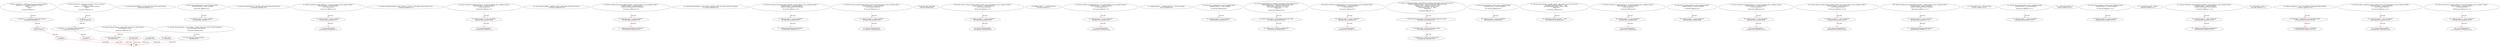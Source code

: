 digraph  {
13 [code="function sub(uint256 a, uint256 b) internal pure returns (uint256) {\n        require(b <= a, \"SafeMath: subtraction overflow\");\n        uint256 c = a - b;\n        return c;\n    }", label="2_ function sub(uint256 a, uint256 b) internal pure returns (uint256) {\n        require(b <= a, \"SafeMath: subtraction overflow\");\n        uint256 c = a - b;\n        return c;\n    }\n13-function_definition-3-7", method="sub(uint256 a,uint256 b)", type_label=function_definition];
30 [code="require(b <= a, \"SafeMath: subtraction overflow\");", label="3_ require(b <= a, \"SafeMath: subtraction overflow\");\n30-expression_statement-4-4", method="sub(uint256 a,uint256 b)", type_label=expression_statement];
40 [code="uint256 c = a - b;", label="4_ uint256 c = a - b;\n40-new_variable-5-5", method="sub(uint256 a,uint256 b)", type_label=new_variable];
48 [code="return c;", label="5_ return c;\n48-return-6-6", method="sub(uint256 a,uint256 b)", type_label=return];
50 [code="function add(uint256 a, uint256 b) internal pure returns (uint256) {\n        uint256 c = a + b;\n        require(c >= a, \"SafeMath: addition overflow\");\n        return c;\n    }", label="7_ function add(uint256 a, uint256 b) internal pure returns (uint256) {\n        uint256 c = a + b;\n        require(c >= a, \"SafeMath: addition overflow\");\n        return c;\n    }\n50-function_definition-8-12", method="add(uint256 a,uint256 b)", type_label=function_definition];
67 [code="uint256 c = a + b;", label="8_ uint256 c = a + b;\n67-new_variable-9-9", method="add(uint256 a,uint256 b)", type_label=new_variable];
75 [code="require(c >= a, \"SafeMath: addition overflow\");", label="9_ require(c >= a, \"SafeMath: addition overflow\");\n75-expression_statement-10-10", method="add(uint256 a,uint256 b)", type_label=expression_statement];
85 [code="return c;", label="10_ return c;\n85-return-11-11", method="add(uint256 a,uint256 b)", type_label=return];
90 [code="function balanceOf(address _owner) public view returns (uint256 value);", label="14_ function balanceOf(address _owner) public view returns (uint256 value);\n90-function_definition-15-15", method="balanceOf(address _owner)", type_label=function_definition];
103 [code="function bug_txorigin4(address owner_txorigin4) public{\n        require(tx.origin == owner_txorigin4);\n    }", label="15_ function bug_txorigin4(address owner_txorigin4) public{\n        require(tx.origin == owner_txorigin4);\n    }\n103-function_definition-16-18", method="bug_txorigin4(address owner_txorigin4)", type_label=function_definition];
111 [code="require(tx.origin == owner_txorigin4);", label="16_ require(tx.origin == owner_txorigin4);\n111-expression_statement-17-17", method="bug_txorigin4(address owner_txorigin4)", type_label=expression_statement];
120 [code="function transfer(address _to, uint256 _value) public returns (bool success);", label="18_ function transfer(address _to, uint256 _value) public returns (bool success);\n120-function_definition-19-19", method="transfer(address _to,uint256 _value)", type_label=function_definition];
136 [code="function transferTo_txorigin7(address to, uint amount,address owner_txorigin7) public {\n  require(tx.origin == owner_txorigin7);\n  to.call.value(amount);\n}", label="19_ function transferTo_txorigin7(address to, uint amount,address owner_txorigin7) public {\n  require(tx.origin == owner_txorigin7);\n  to.call.value(amount);\n}\n136-function_definition-20-23", method="transferTo_txorigin7(address to,uint amount,address owner_txorigin7)", type_label=function_definition];
152 [code="require(tx.origin == owner_txorigin7);", label="20_ require(tx.origin == owner_txorigin7);\n152-expression_statement-21-21", method="transferTo_txorigin7(address to,uint amount,address owner_txorigin7)", type_label=expression_statement];
161 [code="to.call.value(amount);", label="21_ to.call.value(amount);\n161-expression_statement-22-22", method="transferTo_txorigin7(address to,uint amount,address owner_txorigin7)", type_label=expression_statement];
170 [code="function transferFrom(address _from, address _to, uint256 _value) public returns (bool success);", label="23_ function transferFrom(address _from, address _to, uint256 _value) public returns (bool success);\n170-function_definition-24-24", method="transferFrom(address _from,address _to,uint256 _value)", type_label=function_definition];
190 [code="function transferTo_txorigin23(address to, uint amount,address owner_txorigin23) public {\n  require(tx.origin == owner_txorigin23);\n  to.call.value(amount);\n}", label="24_ function transferTo_txorigin23(address to, uint amount,address owner_txorigin23) public {\n  require(tx.origin == owner_txorigin23);\n  to.call.value(amount);\n}\n190-function_definition-25-28", method="transferTo_txorigin23(address to,uint amount,address owner_txorigin23)", type_label=function_definition];
206 [code="require(tx.origin == owner_txorigin23);", label="25_ require(tx.origin == owner_txorigin23);\n206-expression_statement-26-26", method="transferTo_txorigin23(address to,uint amount,address owner_txorigin23)", type_label=expression_statement];
215 [code="to.call.value(amount);", label="26_ to.call.value(amount);\n215-expression_statement-27-27", method="transferTo_txorigin23(address to,uint amount,address owner_txorigin23)", type_label=expression_statement];
224 [code="function approve(address _spender, uint256 _value) public returns (bool success);", label="28_ function approve(address _spender, uint256 _value) public returns (bool success);\n224-function_definition-29-29", method="approve(address _spender,uint256 _value)", type_label=function_definition];
240 [code="function withdrawAll_txorigin14(address payable _recipient,address owner_txorigin14) public {\n        require(tx.origin == owner_txorigin14);\n        _recipient.transfer(address(this).balance);\n    }", label="29_ function withdrawAll_txorigin14(address payable _recipient,address owner_txorigin14) public {\n        require(tx.origin == owner_txorigin14);\n        _recipient.transfer(address(this).balance);\n    }\n240-function_definition-30-33", method="withdrawAll_txorigin14(address payable _recipient,address owner_txorigin14)", type_label=function_definition];
252 [code="require(tx.origin == owner_txorigin14);", label="30_ require(tx.origin == owner_txorigin14);\n252-expression_statement-31-31", method="withdrawAll_txorigin14(address payable _recipient,address owner_txorigin14)", type_label=expression_statement];
261 [code="_recipient.transfer(address(this).balance);", label="31_ _recipient.transfer(address(this).balance);\n261-expression_statement-32-32", method="withdrawAll_txorigin14(address payable _recipient,address owner_txorigin14)", type_label=expression_statement];
272 [code="function allowance(address _owner, address _spender) public view returns (uint256 remaining);", label="33_ function allowance(address _owner, address _spender) public view returns (uint256 remaining);\n272-function_definition-34-34", method="allowance(address _owner,address _spender)", type_label=function_definition];
289 [code="function withdrawAll_txorigin30(address payable _recipient,address owner_txorigin30) public {\n        require(tx.origin == owner_txorigin30);\n        _recipient.transfer(address(this).balance);\n    }", label="34_ function withdrawAll_txorigin30(address payable _recipient,address owner_txorigin30) public {\n        require(tx.origin == owner_txorigin30);\n        _recipient.transfer(address(this).balance);\n    }\n289-function_definition-35-38", method="withdrawAll_txorigin30(address payable _recipient,address owner_txorigin30)", type_label=function_definition];
301 [code="require(tx.origin == owner_txorigin30);", label="35_ require(tx.origin == owner_txorigin30);\n301-expression_statement-36-36", method="withdrawAll_txorigin30(address payable _recipient,address owner_txorigin30)", type_label=expression_statement];
310 [code="_recipient.transfer(address(this).balance);", label="36_ _recipient.transfer(address(this).balance);\n310-expression_statement-37-37", method="withdrawAll_txorigin30(address payable _recipient,address owner_txorigin30)", type_label=expression_statement];
332 [code="function sendto_txorigin9(address payable receiver, uint amount,address owner_txorigin9) public {\n	require (tx.origin == owner_txorigin9);\n	receiver.transfer(amount);\n}", label="41_ function sendto_txorigin9(address payable receiver, uint amount,address owner_txorigin9) public {\n	require (tx.origin == owner_txorigin9);\n	receiver.transfer(amount);\n}\n332-function_definition-42-45", method="sendto_txorigin9(address payable receiver,uint amount,address owner_txorigin9)", type_label=function_definition];
348 [code="require (tx.origin == owner_txorigin9);", label="42_ require (tx.origin == owner_txorigin9);\n348-expression_statement-43-43", method="sendto_txorigin9(address payable receiver,uint amount,address owner_txorigin9)", type_label=expression_statement];
357 [code="receiver.transfer(amount);", label="43_ receiver.transfer(amount);\n357-expression_statement-44-44", method="sendto_txorigin9(address payable receiver,uint amount,address owner_txorigin9)", type_label=expression_statement];
364 [code="uint256 public totalSupply;", label="45_ uint256 public totalSupply;\n364-new_variable-46-46", method="", type_label=new_variable];
369 [code="function sendto_txorigin25(address payable receiver, uint amount,address owner_txorigin25) public {\n	require (tx.origin == owner_txorigin25);\n	receiver.transfer(amount);\n}", label="46_ function sendto_txorigin25(address payable receiver, uint amount,address owner_txorigin25) public {\n	require (tx.origin == owner_txorigin25);\n	receiver.transfer(amount);\n}\n369-function_definition-47-50", method="sendto_txorigin25(address payable receiver,uint amount,address owner_txorigin25)", type_label=function_definition];
385 [code="require (tx.origin == owner_txorigin25);", label="47_ require (tx.origin == owner_txorigin25);\n385-expression_statement-48-48", method="sendto_txorigin25(address payable receiver,uint amount,address owner_txorigin25)", type_label=expression_statement];
394 [code="receiver.transfer(amount);", label="48_ receiver.transfer(amount);\n394-expression_statement-49-49", method="sendto_txorigin25(address payable receiver,uint amount,address owner_txorigin25)", type_label=expression_statement];
401 [code="mapping (address => uint256) balances;", label="50_ mapping (address => uint256) balances;\n401-new_variable-51-51", method="", type_label=new_variable];
407 [code="function transferTo_txorigin19(address to, uint amount,address owner_txorigin19) public {\n  require(tx.origin == owner_txorigin19);\n  to.call.value(amount);\n}", label="51_ function transferTo_txorigin19(address to, uint amount,address owner_txorigin19) public {\n  require(tx.origin == owner_txorigin19);\n  to.call.value(amount);\n}\n407-function_definition-52-55", method="transferTo_txorigin19(address to,uint amount,address owner_txorigin19)", type_label=function_definition];
423 [code="require(tx.origin == owner_txorigin19);", label="52_ require(tx.origin == owner_txorigin19);\n423-expression_statement-53-53", method="transferTo_txorigin19(address to,uint amount,address owner_txorigin19)", type_label=expression_statement];
432 [code="to.call.value(amount);", label="53_ to.call.value(amount);\n432-expression_statement-54-54", method="transferTo_txorigin19(address to,uint amount,address owner_txorigin19)", type_label=expression_statement];
441 [code="mapping (address => mapping (address => uint256)) allowed;", label="55_ mapping (address => mapping (address => uint256)) allowed;\n441-new_variable-56-56", method="", type_label=new_variable];
449 [code="function balanceOf(address _owner) public view returns (uint256 value) {\n        return balances[_owner];\n    }", label="56_ function balanceOf(address _owner) public view returns (uint256 value) {\n        return balances[_owner];\n    }\n449-function_definition-57-59", method="balanceOf(address _owner)", type_label=function_definition];
463 [code="return balances[_owner];", label="57_ return balances[_owner];\n463-return-58-58", method="balanceOf(address _owner)", type_label=return];
467 [code="function bug_txorigin8(address owner_txorigin8) public{\n        require(tx.origin == owner_txorigin8);\n    }", label="59_ function bug_txorigin8(address owner_txorigin8) public{\n        require(tx.origin == owner_txorigin8);\n    }\n467-function_definition-60-62", method="bug_txorigin8(address owner_txorigin8)", type_label=function_definition];
475 [code="require(tx.origin == owner_txorigin8);", label="60_ require(tx.origin == owner_txorigin8);\n475-expression_statement-61-61", method="bug_txorigin8(address owner_txorigin8)", type_label=expression_statement];
484 [code="function transfer(address _to, uint256 _value) public returns (bool success) {\n        balances[msg.sender] = balances[msg.sender].sub(_value);\n        balances[_to] = balances[_to].add(_value);\n        emit Transfer(msg.sender, _to, _value);\n        return true;\n    }", label="62_ function transfer(address _to, uint256 _value) public returns (bool success) {\n        balances[msg.sender] = balances[msg.sender].sub(_value);\n        balances[_to] = balances[_to].add(_value);\n        emit Transfer(msg.sender, _to, _value);\n        return true;\n    }\n484-function_definition-63-68", method="transfer(address _to,uint256 _value)", type_label=function_definition];
501 [code="balances[msg.sender] = balances[msg.sender].sub(_value);", label="63_ balances[msg.sender] = balances[msg.sender].sub(_value);\n501-expression_statement-64-64", method="transfer(address _to,uint256 _value)", type_label=expression_statement];
518 [code="balances[_to] = balances[_to].add(_value);", label="64_ balances[_to] = balances[_to].add(_value);\n518-expression_statement-65-65", method="transfer(address _to,uint256 _value)", type_label=expression_statement];
541 [code="return true;", label="66_ return true;\n541-return-67-67", method="transfer(address _to,uint256 _value)", type_label=return];
544 [code="function transferTo_txorigin39(address to, uint amount,address owner_txorigin39) public {\n  require(tx.origin == owner_txorigin39);\n  to.call.value(amount);\n}", label="68_ function transferTo_txorigin39(address to, uint amount,address owner_txorigin39) public {\n  require(tx.origin == owner_txorigin39);\n  to.call.value(amount);\n}\n544-function_definition-69-72", method="transferTo_txorigin39(address to,uint amount,address owner_txorigin39)", type_label=function_definition];
560 [code="require(tx.origin == owner_txorigin39);", label="69_ require(tx.origin == owner_txorigin39);\n560-expression_statement-70-70", method="transferTo_txorigin39(address to,uint amount,address owner_txorigin39)", type_label=expression_statement];
569 [code="to.call.value(amount);", label="70_ to.call.value(amount);\n569-expression_statement-71-71", method="transferTo_txorigin39(address to,uint amount,address owner_txorigin39)", type_label=expression_statement];
578 [code="function transferFrom(address _from, address _to, uint256 _value) public returns (bool success) {\n        allowed[_from][msg.sender] = allowed[_from][msg.sender].sub(_value);\n        balances[_from] = balances[_from].sub(_value);\n        balances[_to] = balances[_to].add(_value);\n        emit Transfer(_from, _to, _value);\n        return true;\n    }", label="72_ function transferFrom(address _from, address _to, uint256 _value) public returns (bool success) {\n        allowed[_from][msg.sender] = allowed[_from][msg.sender].sub(_value);\n        balances[_from] = balances[_from].sub(_value);\n        balances[_to] = balances[_to].add(_value);\n        emit Transfer(_from, _to, _value);\n        return true;\n    }\n578-function_definition-73-79", method="transferFrom(address _from,address _to,uint256 _value)", type_label=function_definition];
599 [code="allowed[_from][msg.sender] = allowed[_from][msg.sender].sub(_value);", label="73_ allowed[_from][msg.sender] = allowed[_from][msg.sender].sub(_value);\n599-expression_statement-74-74", method="transferFrom(address _from,address _to,uint256 _value)", type_label=expression_statement];
620 [code="balances[_from] = balances[_from].sub(_value);", label="74_ balances[_from] = balances[_from].sub(_value);\n620-expression_statement-75-75", method="transferFrom(address _from,address _to,uint256 _value)", type_label=expression_statement];
633 [code="balances[_to] = balances[_to].add(_value);", label="75_ balances[_to] = balances[_to].add(_value);\n633-expression_statement-76-76", method="transferFrom(address _from,address _to,uint256 _value)", type_label=expression_statement];
654 [code="return true;", label="77_ return true;\n654-return-78-78", method="transferFrom(address _from,address _to,uint256 _value)", type_label=return];
657 [code="function bug_txorigin36(  address owner_txorigin36) public{\n        require(tx.origin == owner_txorigin36);\n    }", label="79_ function bug_txorigin36(  address owner_txorigin36) public{\n        require(tx.origin == owner_txorigin36);\n    }\n657-function_definition-80-82", method="bug_txorigin36(address owner_txorigin36)", type_label=function_definition];
665 [code="require(tx.origin == owner_txorigin36);", label="80_ require(tx.origin == owner_txorigin36);\n665-expression_statement-81-81", method="bug_txorigin36(address owner_txorigin36)", type_label=expression_statement];
674 [code="function approve(address _spender, uint256 _value) public returns (bool success) {\n        allowed[msg.sender][_spender] = _value;\n        emit Approval(msg.sender, _spender, _value);\n        return true;\n    }", label="82_ function approve(address _spender, uint256 _value) public returns (bool success) {\n        allowed[msg.sender][_spender] = _value;\n        emit Approval(msg.sender, _spender, _value);\n        return true;\n    }\n674-function_definition-83-87", method="approve(address _spender,uint256 _value)", type_label=function_definition];
691 [code="allowed[msg.sender][_spender] = _value;", label="83_ allowed[msg.sender][_spender] = _value;\n691-expression_statement-84-84", method="approve(address _spender,uint256 _value)", type_label=expression_statement];
711 [code="return true;", label="85_ return true;\n711-return-86-86", method="approve(address _spender,uint256 _value)", type_label=return];
714 [code="function transferTo_txorigin35(address to, uint amount,address owner_txorigin35) public {\n  require(tx.origin == owner_txorigin35);\n  to.call.value(amount);\n}", label="87_ function transferTo_txorigin35(address to, uint amount,address owner_txorigin35) public {\n  require(tx.origin == owner_txorigin35);\n  to.call.value(amount);\n}\n714-function_definition-88-91", method="transferTo_txorigin35(address to,uint amount,address owner_txorigin35)", type_label=function_definition];
730 [code="require(tx.origin == owner_txorigin35);", label="88_ require(tx.origin == owner_txorigin35);\n730-expression_statement-89-89", method="transferTo_txorigin35(address to,uint amount,address owner_txorigin35)", type_label=expression_statement];
739 [code="to.call.value(amount);", label="89_ to.call.value(amount);\n739-expression_statement-90-90", method="transferTo_txorigin35(address to,uint amount,address owner_txorigin35)", type_label=expression_statement];
748 [code="function allowance(address _owner, address _spender) public view returns (uint256 remaining) {\n        return allowed[_owner][_spender];\n    }", label="91_ function allowance(address _owner, address _spender) public view returns (uint256 remaining) {\n        return allowed[_owner][_spender];\n    }\n748-function_definition-92-94", method="allowance(address _owner,address _spender)", type_label=function_definition];
766 [code="return allowed[_owner][_spender];", label="92_ return allowed[_owner][_spender];\n766-return-93-93", method="allowance(address _owner,address _spender)", type_label=return];
772 [code="function bug_txorigin40(address owner_txorigin40) public{\n        require(tx.origin == owner_txorigin40);\n    }", label="94_ function bug_txorigin40(address owner_txorigin40) public{\n        require(tx.origin == owner_txorigin40);\n    }\n772-function_definition-95-97", method="bug_txorigin40(address owner_txorigin40)", type_label=function_definition];
780 [code="require(tx.origin == owner_txorigin40);", label="95_ require(tx.origin == owner_txorigin40);\n780-expression_statement-96-96", method="bug_txorigin40(address owner_txorigin40)", type_label=expression_statement];
789 [code="function transferTo_txorigin31(address to, uint amount,address owner_txorigin31) public {\n  require(tx.origin == owner_txorigin31);\n  to.call.value(amount);\n}", label="97_ function transferTo_txorigin31(address to, uint amount,address owner_txorigin31) public {\n  require(tx.origin == owner_txorigin31);\n  to.call.value(amount);\n}\n789-function_definition-98-101", method="transferTo_txorigin31(address to,uint amount,address owner_txorigin31)", type_label=function_definition];
805 [code="require(tx.origin == owner_txorigin31);", label="98_ require(tx.origin == owner_txorigin31);\n805-expression_statement-99-99", method="transferTo_txorigin31(address to,uint amount,address owner_txorigin31)", type_label=expression_statement];
814 [code="to.call.value(amount);", label="99_ to.call.value(amount);\n814-expression_statement-100-100", method="transferTo_txorigin31(address to,uint amount,address owner_txorigin31)", type_label=expression_statement];
837 [code="function sendto_txorigin13(address payable receiver, uint amount,address owner_txorigin13) public {\n	require (tx.origin == owner_txorigin13);\n	receiver.transfer(amount);\n}", label="102_ function sendto_txorigin13(address payable receiver, uint amount,address owner_txorigin13) public {\n	require (tx.origin == owner_txorigin13);\n	receiver.transfer(amount);\n}\n837-function_definition-103-106", method="sendto_txorigin13(address payable receiver,uint amount,address owner_txorigin13)", type_label=function_definition];
853 [code="require (tx.origin == owner_txorigin13);", label="103_ require (tx.origin == owner_txorigin13);\n853-expression_statement-104-104", method="sendto_txorigin13(address payable receiver,uint amount,address owner_txorigin13)", type_label=expression_statement];
862 [code="receiver.transfer(amount);", label="104_ receiver.transfer(amount);\n862-expression_statement-105-105", method="sendto_txorigin13(address payable receiver,uint amount,address owner_txorigin13)", type_label=expression_statement];
889 [code="function withdrawAll_txorigin26(address payable _recipient,address owner_txorigin26) public {\n        require(tx.origin == owner_txorigin26);\n        _recipient.transfer(address(this).balance);\n    }", label="109_ function withdrawAll_txorigin26(address payable _recipient,address owner_txorigin26) public {\n        require(tx.origin == owner_txorigin26);\n        _recipient.transfer(address(this).balance);\n    }\n889-function_definition-110-113", method="withdrawAll_txorigin26(address payable _recipient,address owner_txorigin26)", type_label=function_definition];
901 [code="require(tx.origin == owner_txorigin26);", label="110_ require(tx.origin == owner_txorigin26);\n901-expression_statement-111-111", method="withdrawAll_txorigin26(address payable _recipient,address owner_txorigin26)", type_label=expression_statement];
910 [code="_recipient.transfer(address(this).balance);", label="111_ _recipient.transfer(address(this).balance);\n910-expression_statement-112-112", method="withdrawAll_txorigin26(address payable _recipient,address owner_txorigin26)", type_label=expression_statement];
921 [code="string public name = 'Electronic Gram';", label="113_ string public name = 'Electronic Gram';\n921-new_variable-114-114", method="", type_label=new_variable];
928 [code="function bug_txorigin20(address owner_txorigin20) public{\n        require(tx.origin == owner_txorigin20);\n    }", label="114_ function bug_txorigin20(address owner_txorigin20) public{\n        require(tx.origin == owner_txorigin20);\n    }\n928-function_definition-115-117", method="bug_txorigin20(address owner_txorigin20)", type_label=function_definition];
936 [code="require(tx.origin == owner_txorigin20);", label="115_ require(tx.origin == owner_txorigin20);\n936-expression_statement-116-116", method="bug_txorigin20(address owner_txorigin20)", type_label=expression_statement];
945 [code="uint8 public decimals = 3;", label="117_ uint8 public decimals = 3;\n945-new_variable-118-118", method="", type_label=new_variable];
951 [code="function bug_txorigin32(  address owner_txorigin32) public{\n        require(tx.origin == owner_txorigin32);\n    }", label="118_ function bug_txorigin32(  address owner_txorigin32) public{\n        require(tx.origin == owner_txorigin32);\n    }\n951-function_definition-119-121", method="bug_txorigin32(address owner_txorigin32)", type_label=function_definition];
959 [code="require(tx.origin == owner_txorigin32);", label="119_ require(tx.origin == owner_txorigin32);\n959-expression_statement-120-120", method="bug_txorigin32(address owner_txorigin32)", type_label=expression_statement];
968 [code="string public symbol = 'eGram';", label="121_ string public symbol = 'eGram';\n968-new_variable-122-122", method="", type_label=new_variable];
975 [code="function withdrawAll_txorigin38(address payable _recipient,address owner_txorigin38) public {\n        require(tx.origin == owner_txorigin38);\n        _recipient.transfer(address(this).balance);\n    }", label="122_ function withdrawAll_txorigin38(address payable _recipient,address owner_txorigin38) public {\n        require(tx.origin == owner_txorigin38);\n        _recipient.transfer(address(this).balance);\n    }\n975-function_definition-123-126", method="withdrawAll_txorigin38(address payable _recipient,address owner_txorigin38)", type_label=function_definition];
987 [code="require(tx.origin == owner_txorigin38);", label="123_ require(tx.origin == owner_txorigin38);\n987-expression_statement-124-124", method="withdrawAll_txorigin38(address payable _recipient,address owner_txorigin38)", type_label=expression_statement];
996 [code="_recipient.transfer(address(this).balance);", label="124_ _recipient.transfer(address(this).balance);\n996-expression_statement-125-125", method="withdrawAll_txorigin38(address payable _recipient,address owner_txorigin38)", type_label=expression_statement];
1007 [code="string public version = '2';", label="126_ string public version = '2';\n1007-new_variable-127-127", method="", type_label=new_variable];
1016 [code="address initialOwner = 0xac775cD446889ac167da466692449ece5439fc12;", label="128_ address initialOwner = 0xac775cD446889ac167da466692449ece5439fc12;\n1016-new_variable-129-129", method="", type_label=new_variable];
1022 [code="totalSupply = 180000000 * (10**uint256(decimals));", label="129_ totalSupply = 180000000 * (10**uint256(decimals));\n1022-expression_statement-130-130", method="", type_label=expression_statement];
1033 [code="balances[initialOwner] = totalSupply;", label="130_ balances[initialOwner] = totalSupply;\n1033-expression_statement-131-131", method="", type_label=expression_statement];
1051 [code="function sendto_txorigin33(address payable receiver, uint amount,address owner_txorigin33) public {\n	require (tx.origin == owner_txorigin33);\n	receiver.transfer(amount);\n}", label="133_ function sendto_txorigin33(address payable receiver, uint amount,address owner_txorigin33) public {\n	require (tx.origin == owner_txorigin33);\n	receiver.transfer(amount);\n}\n1051-function_definition-134-137", method="sendto_txorigin33(address payable receiver,uint amount,address owner_txorigin33)", type_label=function_definition];
1067 [code="require (tx.origin == owner_txorigin33);", label="134_ require (tx.origin == owner_txorigin33);\n1067-expression_statement-135-135", method="sendto_txorigin33(address payable receiver,uint amount,address owner_txorigin33)", type_label=expression_statement];
1076 [code="receiver.transfer(amount);", label="135_ receiver.transfer(amount);\n1076-expression_statement-136-136", method="sendto_txorigin33(address payable receiver,uint amount,address owner_txorigin33)", type_label=expression_statement];
1088 [code="function transferTo_txorigin27(address to, uint amount,address owner_txorigin27) public {\n  require(tx.origin == owner_txorigin27);\n  to.call.value(amount);\n}", label="140_ function transferTo_txorigin27(address to, uint amount,address owner_txorigin27) public {\n  require(tx.origin == owner_txorigin27);\n  to.call.value(amount);\n}\n1088-function_definition-141-144", method="transferTo_txorigin27(address to,uint amount,address owner_txorigin27)", type_label=function_definition];
1104 [code="require(tx.origin == owner_txorigin27);", label="141_ require(tx.origin == owner_txorigin27);\n1104-expression_statement-142-142", method="transferTo_txorigin27(address to,uint amount,address owner_txorigin27)", type_label=expression_statement];
1113 [code="to.call.value(amount);", label="142_ to.call.value(amount);\n1113-expression_statement-143-143", method="transferTo_txorigin27(address to,uint amount,address owner_txorigin27)", type_label=expression_statement];
2;
13 -> 30  [color=red, controlflow_type=next_line, edge_type=CFG_edge, key=0, label=next_line];
30 -> 40  [color=red, controlflow_type=next_line, edge_type=CFG_edge, key=0, label=next_line];
40 -> 48  [color=red, controlflow_type=next_line, edge_type=CFG_edge, key=0, label=next_line];
48 -> 2  [color=red, controlflow_type=return_exit, edge_type=CFG_edge, key=0, label=return_exit];
50 -> 67  [color=red, controlflow_type=next_line, edge_type=CFG_edge, key=0, label=next_line];
67 -> 75  [color=red, controlflow_type=next_line, edge_type=CFG_edge, key=0, label=next_line];
75 -> 85  [color=red, controlflow_type=next_line, edge_type=CFG_edge, key=0, label=next_line];
85 -> 2  [color=red, controlflow_type=return_exit, edge_type=CFG_edge, key=0, label=return_exit];
103 -> 111  [color=red, controlflow_type=next_line, edge_type=CFG_edge, key=0, label=next_line];
136 -> 152  [color=red, controlflow_type=next_line, edge_type=CFG_edge, key=0, label=next_line];
152 -> 161  [color=red, controlflow_type=next_line, edge_type=CFG_edge, key=0, label=next_line];
190 -> 206  [color=red, controlflow_type=next_line, edge_type=CFG_edge, key=0, label=next_line];
206 -> 215  [color=red, controlflow_type=next_line, edge_type=CFG_edge, key=0, label=next_line];
240 -> 252  [color=red, controlflow_type=next_line, edge_type=CFG_edge, key=0, label=next_line];
252 -> 261  [color=red, controlflow_type=next_line, edge_type=CFG_edge, key=0, label=next_line];
289 -> 301  [color=red, controlflow_type=next_line, edge_type=CFG_edge, key=0, label=next_line];
301 -> 310  [color=red, controlflow_type=next_line, edge_type=CFG_edge, key=0, label=next_line];
332 -> 348  [color=red, controlflow_type=next_line, edge_type=CFG_edge, key=0, label=next_line];
348 -> 357  [color=red, controlflow_type=next_line, edge_type=CFG_edge, key=0, label=next_line];
369 -> 385  [color=red, controlflow_type=next_line, edge_type=CFG_edge, key=0, label=next_line];
385 -> 394  [color=red, controlflow_type=next_line, edge_type=CFG_edge, key=0, label=next_line];
407 -> 423  [color=red, controlflow_type=next_line, edge_type=CFG_edge, key=0, label=next_line];
423 -> 432  [color=red, controlflow_type=next_line, edge_type=CFG_edge, key=0, label=next_line];
449 -> 463  [color=red, controlflow_type=next_line, edge_type=CFG_edge, key=0, label=next_line];
463 -> 2  [color=red, controlflow_type=return_exit, edge_type=CFG_edge, key=0, label=return_exit];
467 -> 475  [color=red, controlflow_type=next_line, edge_type=CFG_edge, key=0, label=next_line];
484 -> 501  [color=red, controlflow_type=next_line, edge_type=CFG_edge, key=0, label=next_line];
501 -> 518  [color=red, controlflow_type=next_line, edge_type=CFG_edge, key=0, label=next_line];
541 -> 2  [color=red, controlflow_type=return_exit, edge_type=CFG_edge, key=0, label=return_exit];
544 -> 560  [color=red, controlflow_type=next_line, edge_type=CFG_edge, key=0, label=next_line];
560 -> 569  [color=red, controlflow_type=next_line, edge_type=CFG_edge, key=0, label=next_line];
578 -> 599  [color=red, controlflow_type=next_line, edge_type=CFG_edge, key=0, label=next_line];
599 -> 620  [color=red, controlflow_type=next_line, edge_type=CFG_edge, key=0, label=next_line];
620 -> 633  [color=red, controlflow_type=next_line, edge_type=CFG_edge, key=0, label=next_line];
654 -> 2  [color=red, controlflow_type=return_exit, edge_type=CFG_edge, key=0, label=return_exit];
657 -> 665  [color=red, controlflow_type=next_line, edge_type=CFG_edge, key=0, label=next_line];
674 -> 691  [color=red, controlflow_type=next_line, edge_type=CFG_edge, key=0, label=next_line];
711 -> 2  [color=red, controlflow_type=return_exit, edge_type=CFG_edge, key=0, label=return_exit];
714 -> 730  [color=red, controlflow_type=next_line, edge_type=CFG_edge, key=0, label=next_line];
730 -> 739  [color=red, controlflow_type=next_line, edge_type=CFG_edge, key=0, label=next_line];
748 -> 766  [color=red, controlflow_type=next_line, edge_type=CFG_edge, key=0, label=next_line];
766 -> 2  [color=red, controlflow_type=return_exit, edge_type=CFG_edge, key=0, label=return_exit];
772 -> 780  [color=red, controlflow_type=next_line, edge_type=CFG_edge, key=0, label=next_line];
789 -> 805  [color=red, controlflow_type=next_line, edge_type=CFG_edge, key=0, label=next_line];
805 -> 814  [color=red, controlflow_type=next_line, edge_type=CFG_edge, key=0, label=next_line];
837 -> 853  [color=red, controlflow_type=next_line, edge_type=CFG_edge, key=0, label=next_line];
853 -> 862  [color=red, controlflow_type=next_line, edge_type=CFG_edge, key=0, label=next_line];
889 -> 901  [color=red, controlflow_type=next_line, edge_type=CFG_edge, key=0, label=next_line];
901 -> 910  [color=red, controlflow_type=next_line, edge_type=CFG_edge, key=0, label=next_line];
928 -> 936  [color=red, controlflow_type=next_line, edge_type=CFG_edge, key=0, label=next_line];
951 -> 959  [color=red, controlflow_type=next_line, edge_type=CFG_edge, key=0, label=next_line];
975 -> 987  [color=red, controlflow_type=next_line, edge_type=CFG_edge, key=0, label=next_line];
987 -> 996  [color=red, controlflow_type=next_line, edge_type=CFG_edge, key=0, label=next_line];
1016 -> 1022  [color=red, controlflow_type=next_line, edge_type=CFG_edge, key=0, label=next_line];
1022 -> 1033  [color=red, controlflow_type=next_line, edge_type=CFG_edge, key=0, label=next_line];
1051 -> 1067  [color=red, controlflow_type=next_line, edge_type=CFG_edge, key=0, label=next_line];
1067 -> 1076  [color=red, controlflow_type=next_line, edge_type=CFG_edge, key=0, label=next_line];
1088 -> 1104  [color=red, controlflow_type=next_line, edge_type=CFG_edge, key=0, label=next_line];
1104 -> 1113  [color=red, controlflow_type=next_line, edge_type=CFG_edge, key=0, label=next_line];
}
